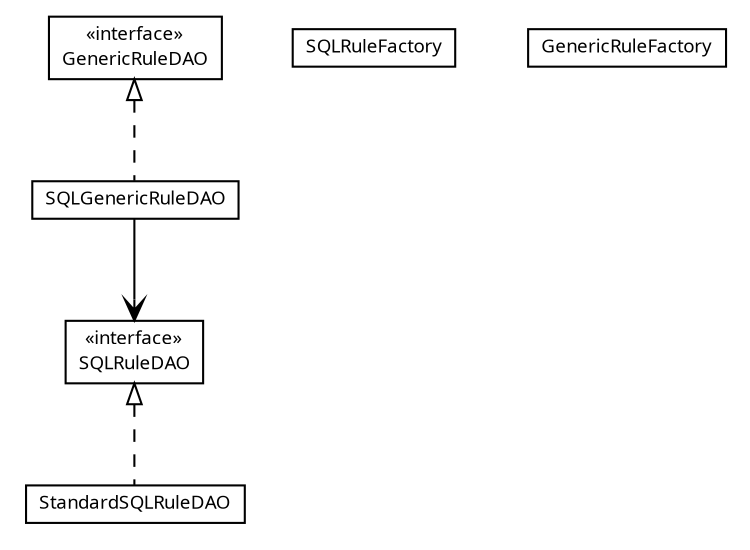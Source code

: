 #!/usr/local/bin/dot
#
# Class diagram 
# Generated by UMLGraph version R5_6 (http://www.umlgraph.org/)
#

digraph G {
	edge [fontname="Trebuchet MS",fontsize=10,labelfontname="Trebuchet MS",labelfontsize=10];
	node [fontname="Trebuchet MS",fontsize=10,shape=plaintext];
	nodesep=0.25;
	ranksep=0.5;
	// se.cambio.cds.model.rule.dao.StandardSQLRuleDAO
	c16753 [label=<<table title="se.cambio.cds.model.rule.dao.StandardSQLRuleDAO" border="0" cellborder="1" cellspacing="0" cellpadding="2" port="p" href="./StandardSQLRuleDAO.html">
		<tr><td><table border="0" cellspacing="0" cellpadding="1">
<tr><td align="center" balign="center"><font face="Trebuchet MS"> StandardSQLRuleDAO </font></td></tr>
		</table></td></tr>
		</table>>, URL="./StandardSQLRuleDAO.html", fontname="Trebuchet MS", fontcolor="black", fontsize=9.0];
	// se.cambio.cds.model.rule.dao.SQLRuleFactory
	c16754 [label=<<table title="se.cambio.cds.model.rule.dao.SQLRuleFactory" border="0" cellborder="1" cellspacing="0" cellpadding="2" port="p" href="./SQLRuleFactory.html">
		<tr><td><table border="0" cellspacing="0" cellpadding="1">
<tr><td align="center" balign="center"><font face="Trebuchet MS"> SQLRuleFactory </font></td></tr>
		</table></td></tr>
		</table>>, URL="./SQLRuleFactory.html", fontname="Trebuchet MS", fontcolor="black", fontsize=9.0];
	// se.cambio.cds.model.rule.dao.SQLRuleDAO
	c16755 [label=<<table title="se.cambio.cds.model.rule.dao.SQLRuleDAO" border="0" cellborder="1" cellspacing="0" cellpadding="2" port="p" href="./SQLRuleDAO.html">
		<tr><td><table border="0" cellspacing="0" cellpadding="1">
<tr><td align="center" balign="center"> &#171;interface&#187; </td></tr>
<tr><td align="center" balign="center"><font face="Trebuchet MS"> SQLRuleDAO </font></td></tr>
		</table></td></tr>
		</table>>, URL="./SQLRuleDAO.html", fontname="Trebuchet MS", fontcolor="black", fontsize=9.0];
	// se.cambio.cds.model.rule.dao.SQLGenericRuleDAO
	c16756 [label=<<table title="se.cambio.cds.model.rule.dao.SQLGenericRuleDAO" border="0" cellborder="1" cellspacing="0" cellpadding="2" port="p" href="./SQLGenericRuleDAO.html">
		<tr><td><table border="0" cellspacing="0" cellpadding="1">
<tr><td align="center" balign="center"><font face="Trebuchet MS"> SQLGenericRuleDAO </font></td></tr>
		</table></td></tr>
		</table>>, URL="./SQLGenericRuleDAO.html", fontname="Trebuchet MS", fontcolor="black", fontsize=9.0];
	// se.cambio.cds.model.rule.dao.GenericRuleFactory
	c16757 [label=<<table title="se.cambio.cds.model.rule.dao.GenericRuleFactory" border="0" cellborder="1" cellspacing="0" cellpadding="2" port="p" href="./GenericRuleFactory.html">
		<tr><td><table border="0" cellspacing="0" cellpadding="1">
<tr><td align="center" balign="center"><font face="Trebuchet MS"> GenericRuleFactory </font></td></tr>
		</table></td></tr>
		</table>>, URL="./GenericRuleFactory.html", fontname="Trebuchet MS", fontcolor="black", fontsize=9.0];
	// se.cambio.cds.model.rule.dao.GenericRuleDAO
	c16758 [label=<<table title="se.cambio.cds.model.rule.dao.GenericRuleDAO" border="0" cellborder="1" cellspacing="0" cellpadding="2" port="p" href="./GenericRuleDAO.html">
		<tr><td><table border="0" cellspacing="0" cellpadding="1">
<tr><td align="center" balign="center"> &#171;interface&#187; </td></tr>
<tr><td align="center" balign="center"><font face="Trebuchet MS"> GenericRuleDAO </font></td></tr>
		</table></td></tr>
		</table>>, URL="./GenericRuleDAO.html", fontname="Trebuchet MS", fontcolor="black", fontsize=9.0];
	//se.cambio.cds.model.rule.dao.StandardSQLRuleDAO implements se.cambio.cds.model.rule.dao.SQLRuleDAO
	c16755:p -> c16753:p [dir=back,arrowtail=empty,style=dashed];
	//se.cambio.cds.model.rule.dao.SQLGenericRuleDAO implements se.cambio.cds.model.rule.dao.GenericRuleDAO
	c16758:p -> c16756:p [dir=back,arrowtail=empty,style=dashed];
	// se.cambio.cds.model.rule.dao.SQLGenericRuleDAO NAVASSOC se.cambio.cds.model.rule.dao.SQLRuleDAO
	c16756:p -> c16755:p [taillabel="", label="", headlabel="", fontname="Trebuchet MS", fontcolor="black", fontsize=10.0, color="black", arrowhead=open];
}

